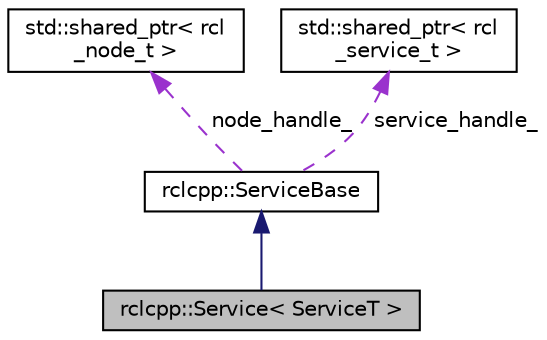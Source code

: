 digraph "rclcpp::Service&lt; ServiceT &gt;"
{
  edge [fontname="Helvetica",fontsize="10",labelfontname="Helvetica",labelfontsize="10"];
  node [fontname="Helvetica",fontsize="10",shape=record];
  Node2 [label="rclcpp::Service\< ServiceT \>",height=0.2,width=0.4,color="black", fillcolor="grey75", style="filled", fontcolor="black"];
  Node3 -> Node2 [dir="back",color="midnightblue",fontsize="10",style="solid",fontname="Helvetica"];
  Node3 [label="rclcpp::ServiceBase",height=0.2,width=0.4,color="black", fillcolor="white", style="filled",URL="$classrclcpp_1_1ServiceBase.html"];
  Node4 -> Node3 [dir="back",color="darkorchid3",fontsize="10",style="dashed",label=" node_handle_" ,fontname="Helvetica"];
  Node4 [label="std::shared_ptr\< rcl\l_node_t \>",height=0.2,width=0.4,color="black", fillcolor="white", style="filled",URL="/tmp/tmp.Txb212H7Lz/doxygen_tag_files/cppreference-doxygen-web.tag.xml$cpp/memory/shared_ptr.html"];
  Node5 -> Node3 [dir="back",color="darkorchid3",fontsize="10",style="dashed",label=" service_handle_" ,fontname="Helvetica"];
  Node5 [label="std::shared_ptr\< rcl\l_service_t \>",height=0.2,width=0.4,color="black", fillcolor="white", style="filled",URL="/tmp/tmp.Txb212H7Lz/doxygen_tag_files/cppreference-doxygen-web.tag.xml$cpp/memory/shared_ptr.html"];
}
